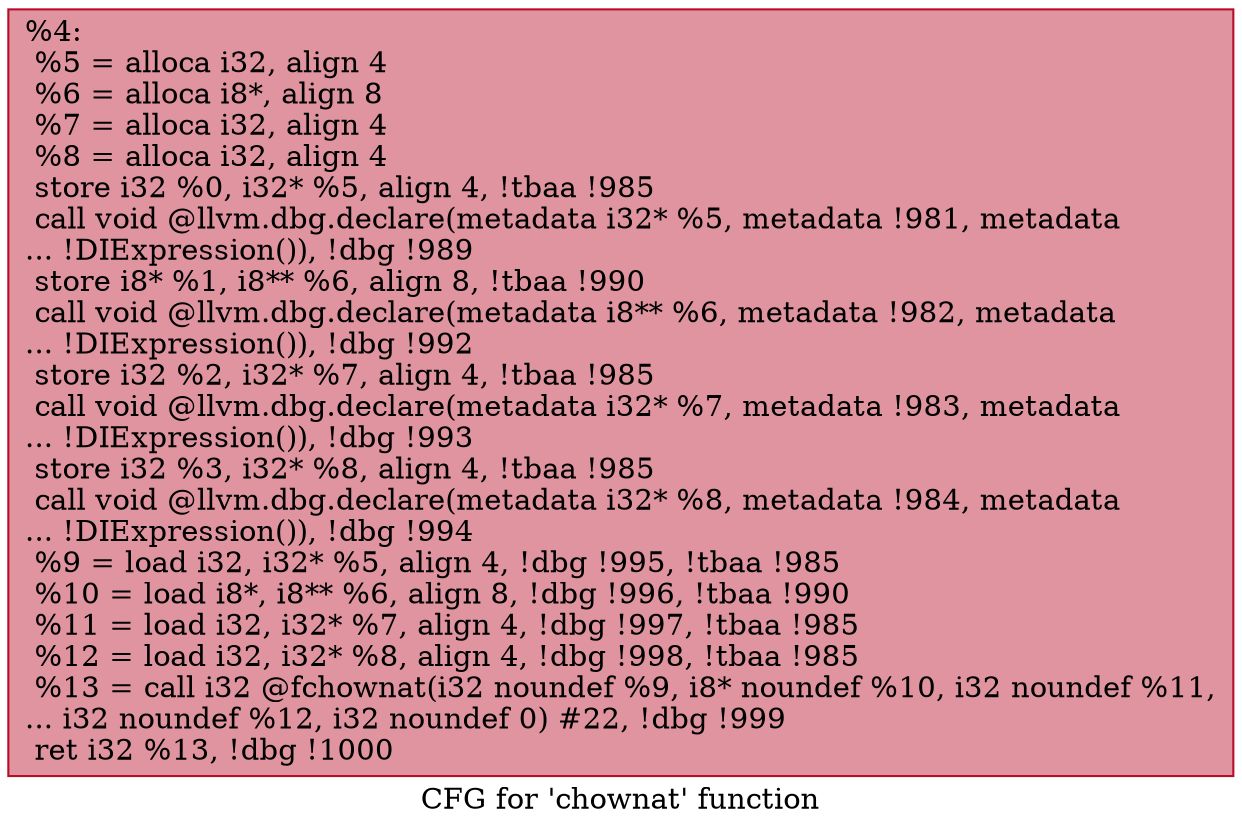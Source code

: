 digraph "CFG for 'chownat' function" {
	label="CFG for 'chownat' function";

	Node0x2387710 [shape=record,color="#b70d28ff", style=filled, fillcolor="#b70d2870",label="{%4:\l  %5 = alloca i32, align 4\l  %6 = alloca i8*, align 8\l  %7 = alloca i32, align 4\l  %8 = alloca i32, align 4\l  store i32 %0, i32* %5, align 4, !tbaa !985\l  call void @llvm.dbg.declare(metadata i32* %5, metadata !981, metadata\l... !DIExpression()), !dbg !989\l  store i8* %1, i8** %6, align 8, !tbaa !990\l  call void @llvm.dbg.declare(metadata i8** %6, metadata !982, metadata\l... !DIExpression()), !dbg !992\l  store i32 %2, i32* %7, align 4, !tbaa !985\l  call void @llvm.dbg.declare(metadata i32* %7, metadata !983, metadata\l... !DIExpression()), !dbg !993\l  store i32 %3, i32* %8, align 4, !tbaa !985\l  call void @llvm.dbg.declare(metadata i32* %8, metadata !984, metadata\l... !DIExpression()), !dbg !994\l  %9 = load i32, i32* %5, align 4, !dbg !995, !tbaa !985\l  %10 = load i8*, i8** %6, align 8, !dbg !996, !tbaa !990\l  %11 = load i32, i32* %7, align 4, !dbg !997, !tbaa !985\l  %12 = load i32, i32* %8, align 4, !dbg !998, !tbaa !985\l  %13 = call i32 @fchownat(i32 noundef %9, i8* noundef %10, i32 noundef %11,\l... i32 noundef %12, i32 noundef 0) #22, !dbg !999\l  ret i32 %13, !dbg !1000\l}"];
}
